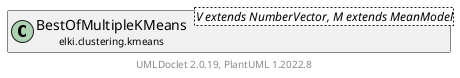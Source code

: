 @startuml
    remove .*\.(Instance|Par|Parameterizer|Factory)$
    set namespaceSeparator none
    hide empty fields
    hide empty methods

    class "<size:14>BestOfMultipleKMeans.Par\n<size:10>elki.clustering.kmeans" as elki.clustering.kmeans.BestOfMultipleKMeans.Par<V extends NumberVector, M extends MeanModel> {
        {static} +TRIALS_ID: OptionID
        {static} +KMEANS_ID: OptionID
        {static} +QUALITYMEASURE_ID: OptionID
        #trials: int
        #kMeansVariant: KMeans<V extends NumberVector, M extends MeanModel>
        #qualityMeasure: KMeansQualityMeasure<? super NumberVector>
        +configure(Parameterization): void
        +make(): BestOfMultipleKMeans<V extends NumberVector, M extends MeanModel>
    }

    interface "<size:14>Parameterizer\n<size:10>elki.utilities.optionhandling" as elki.utilities.optionhandling.Parameterizer [[../../utilities/optionhandling/Parameterizer.html]] {
        {abstract} +make(): Object
    }
    class "<size:14>BestOfMultipleKMeans\n<size:10>elki.clustering.kmeans" as elki.clustering.kmeans.BestOfMultipleKMeans<V extends NumberVector, M extends MeanModel> [[BestOfMultipleKMeans.html]]

    elki.utilities.optionhandling.Parameterizer <|.. elki.clustering.kmeans.BestOfMultipleKMeans.Par
    elki.clustering.kmeans.BestOfMultipleKMeans +-- elki.clustering.kmeans.BestOfMultipleKMeans.Par

    center footer UMLDoclet 2.0.19, PlantUML 1.2022.8
@enduml

